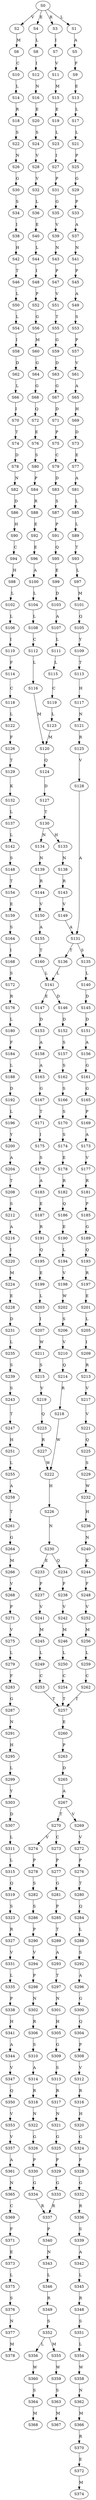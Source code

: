 strict digraph  {
	S0 -> S1 [ label = L ];
	S0 -> S2 [ label = V ];
	S0 -> S3 [ label = R ];
	S0 -> S4 [ label = E ];
	S1 -> S5 [ label = A ];
	S2 -> S6 [ label = M ];
	S3 -> S7 [ label = I ];
	S4 -> S8 [ label = L ];
	S5 -> S9 [ label = F ];
	S6 -> S10 [ label = C ];
	S7 -> S11 [ label = V ];
	S8 -> S12 [ label = I ];
	S9 -> S13 [ label = E ];
	S10 -> S14 [ label = L ];
	S11 -> S15 [ label = M ];
	S12 -> S16 [ label = N ];
	S13 -> S17 [ label = L ];
	S14 -> S18 [ label = R ];
	S15 -> S19 [ label = E ];
	S16 -> S20 [ label = E ];
	S17 -> S21 [ label = L ];
	S18 -> S22 [ label = S ];
	S19 -> S23 [ label = L ];
	S20 -> S24 [ label = S ];
	S21 -> S25 [ label = P ];
	S22 -> S26 [ label = N ];
	S23 -> S27 [ label = I ];
	S24 -> S28 [ label = V ];
	S25 -> S29 [ label = G ];
	S26 -> S30 [ label = G ];
	S27 -> S31 [ label = P ];
	S28 -> S32 [ label = V ];
	S29 -> S33 [ label = P ];
	S30 -> S34 [ label = S ];
	S31 -> S35 [ label = G ];
	S32 -> S36 [ label = L ];
	S33 -> S37 [ label = A ];
	S34 -> S38 [ label = I ];
	S35 -> S39 [ label = V ];
	S36 -> S40 [ label = E ];
	S37 -> S41 [ label = N ];
	S38 -> S42 [ label = H ];
	S39 -> S43 [ label = N ];
	S40 -> S44 [ label = L ];
	S41 -> S45 [ label = P ];
	S42 -> S46 [ label = T ];
	S43 -> S47 [ label = P ];
	S44 -> S48 [ label = I ];
	S45 -> S49 [ label = A ];
	S46 -> S50 [ label = L ];
	S47 -> S51 [ label = V ];
	S48 -> S52 [ label = P ];
	S49 -> S53 [ label = S ];
	S50 -> S54 [ label = L ];
	S51 -> S55 [ label = T ];
	S52 -> S56 [ label = G ];
	S53 -> S57 [ label = P ];
	S54 -> S58 [ label = I ];
	S55 -> S59 [ label = G ];
	S56 -> S60 [ label = M ];
	S57 -> S61 [ label = V ];
	S58 -> S62 [ label = D ];
	S59 -> S63 [ label = D ];
	S60 -> S64 [ label = G ];
	S61 -> S65 [ label = A ];
	S62 -> S66 [ label = L ];
	S63 -> S67 [ label = G ];
	S64 -> S68 [ label = G ];
	S65 -> S69 [ label = H ];
	S66 -> S70 [ label = I ];
	S67 -> S71 [ label = D ];
	S68 -> S72 [ label = Q ];
	S69 -> S73 [ label = D ];
	S70 -> S74 [ label = T ];
	S71 -> S75 [ label = P ];
	S72 -> S76 [ label = E ];
	S73 -> S77 [ label = E ];
	S74 -> S78 [ label = D ];
	S75 -> S79 [ label = C ];
	S76 -> S80 [ label = S ];
	S77 -> S81 [ label = A ];
	S78 -> S82 [ label = N ];
	S79 -> S83 [ label = D ];
	S80 -> S84 [ label = P ];
	S81 -> S85 [ label = L ];
	S82 -> S86 [ label = D ];
	S83 -> S87 [ label = S ];
	S84 -> S88 [ label = R ];
	S85 -> S89 [ label = L ];
	S86 -> S90 [ label = H ];
	S87 -> S91 [ label = P ];
	S88 -> S92 [ label = E ];
	S89 -> S93 [ label = T ];
	S90 -> S94 [ label = C ];
	S91 -> S95 [ label = Q ];
	S92 -> S96 [ label = E ];
	S93 -> S97 [ label = L ];
	S94 -> S98 [ label = H ];
	S95 -> S99 [ label = E ];
	S96 -> S100 [ label = A ];
	S97 -> S101 [ label = M ];
	S98 -> S102 [ label = L ];
	S99 -> S103 [ label = D ];
	S100 -> S104 [ label = L ];
	S101 -> S105 [ label = Q ];
	S102 -> S106 [ label = L ];
	S103 -> S107 [ label = A ];
	S104 -> S108 [ label = L ];
	S105 -> S109 [ label = Y ];
	S106 -> S110 [ label = I ];
	S107 -> S111 [ label = L ];
	S108 -> S112 [ label = C ];
	S109 -> S113 [ label = T ];
	S110 -> S114 [ label = F ];
	S111 -> S115 [ label = L ];
	S112 -> S116 [ label = L ];
	S113 -> S117 [ label = H ];
	S114 -> S118 [ label = C ];
	S115 -> S119 [ label = C ];
	S116 -> S120 [ label = M ];
	S117 -> S121 [ label = N ];
	S118 -> S122 [ label = L ];
	S119 -> S123 [ label = L ];
	S120 -> S124 [ label = Q ];
	S121 -> S125 [ label = R ];
	S122 -> S126 [ label = F ];
	S123 -> S120 [ label = M ];
	S124 -> S127 [ label = D ];
	S125 -> S128 [ label = V ];
	S126 -> S129 [ label = T ];
	S127 -> S130 [ label = T ];
	S128 -> S131 [ label = A ];
	S129 -> S132 [ label = K ];
	S130 -> S133 [ label = H ];
	S130 -> S134 [ label = N ];
	S131 -> S135 [ label = S ];
	S131 -> S136 [ label = T ];
	S132 -> S137 [ label = L ];
	S133 -> S138 [ label = N ];
	S134 -> S139 [ label = N ];
	S135 -> S140 [ label = L ];
	S136 -> S141 [ label = L ];
	S137 -> S142 [ label = L ];
	S138 -> S143 [ label = R ];
	S139 -> S144 [ label = R ];
	S140 -> S145 [ label = D ];
	S141 -> S146 [ label = D ];
	S141 -> S147 [ label = E ];
	S142 -> S148 [ label = S ];
	S143 -> S149 [ label = V ];
	S144 -> S150 [ label = V ];
	S145 -> S151 [ label = D ];
	S146 -> S152 [ label = D ];
	S147 -> S153 [ label = D ];
	S148 -> S154 [ label = T ];
	S149 -> S131 [ label = A ];
	S150 -> S155 [ label = A ];
	S151 -> S156 [ label = A ];
	S152 -> S157 [ label = S ];
	S153 -> S158 [ label = A ];
	S154 -> S159 [ label = E ];
	S155 -> S160 [ label = T ];
	S156 -> S161 [ label = G ];
	S157 -> S162 [ label = S ];
	S158 -> S163 [ label = A ];
	S159 -> S164 [ label = S ];
	S160 -> S141 [ label = L ];
	S161 -> S165 [ label = G ];
	S162 -> S166 [ label = S ];
	S163 -> S167 [ label = G ];
	S164 -> S168 [ label = I ];
	S165 -> S169 [ label = P ];
	S166 -> S170 [ label = S ];
	S167 -> S171 [ label = T ];
	S168 -> S172 [ label = S ];
	S169 -> S173 [ label = A ];
	S170 -> S174 [ label = S ];
	S171 -> S175 [ label = I ];
	S172 -> S176 [ label = R ];
	S173 -> S177 [ label = V ];
	S174 -> S178 [ label = E ];
	S175 -> S179 [ label = S ];
	S176 -> S180 [ label = L ];
	S177 -> S181 [ label = R ];
	S178 -> S182 [ label = R ];
	S179 -> S183 [ label = A ];
	S180 -> S184 [ label = F ];
	S181 -> S185 [ label = P ];
	S182 -> S186 [ label = Q ];
	S183 -> S187 [ label = E ];
	S184 -> S188 [ label = L ];
	S185 -> S189 [ label = G ];
	S186 -> S190 [ label = E ];
	S187 -> S191 [ label = R ];
	S188 -> S192 [ label = D ];
	S189 -> S193 [ label = Q ];
	S190 -> S194 [ label = L ];
	S191 -> S195 [ label = Q ];
	S192 -> S196 [ label = L ];
	S193 -> S197 [ label = R ];
	S194 -> S198 [ label = V ];
	S195 -> S199 [ label = E ];
	S196 -> S200 [ label = Y ];
	S197 -> S201 [ label = E ];
	S198 -> S202 [ label = W ];
	S199 -> S203 [ label = L ];
	S200 -> S204 [ label = A ];
	S201 -> S205 [ label = L ];
	S202 -> S206 [ label = S ];
	S203 -> S207 [ label = I ];
	S204 -> S208 [ label = T ];
	S205 -> S209 [ label = I ];
	S206 -> S210 [ label = V ];
	S207 -> S211 [ label = W ];
	S208 -> S212 [ label = S ];
	S209 -> S213 [ label = R ];
	S210 -> S214 [ label = Q ];
	S211 -> S215 [ label = S ];
	S212 -> S216 [ label = A ];
	S213 -> S217 [ label = V ];
	S214 -> S218 [ label = R ];
	S215 -> S219 [ label = V ];
	S216 -> S220 [ label = I ];
	S217 -> S221 [ label = V ];
	S218 -> S222 [ label = W ];
	S219 -> S223 [ label = Q ];
	S220 -> S224 [ label = M ];
	S221 -> S225 [ label = Q ];
	S222 -> S226 [ label = H ];
	S223 -> S227 [ label = R ];
	S224 -> S228 [ label = E ];
	S225 -> S229 [ label = S ];
	S226 -> S230 [ label = N ];
	S227 -> S222 [ label = W ];
	S228 -> S231 [ label = D ];
	S229 -> S232 [ label = W ];
	S230 -> S233 [ label = E ];
	S230 -> S234 [ label = Q ];
	S231 -> S235 [ label = L ];
	S232 -> S236 [ label = H ];
	S233 -> S237 [ label = F ];
	S234 -> S238 [ label = F ];
	S235 -> S239 [ label = S ];
	S236 -> S240 [ label = N ];
	S237 -> S241 [ label = V ];
	S238 -> S242 [ label = V ];
	S239 -> S243 [ label = S ];
	S240 -> S244 [ label = K ];
	S241 -> S245 [ label = M ];
	S242 -> S246 [ label = M ];
	S243 -> S247 [ label = T ];
	S244 -> S248 [ label = F ];
	S245 -> S249 [ label = L ];
	S246 -> S250 [ label = L ];
	S247 -> S251 [ label = H ];
	S248 -> S252 [ label = V ];
	S249 -> S253 [ label = C ];
	S250 -> S254 [ label = C ];
	S251 -> S255 [ label = L ];
	S252 -> S256 [ label = M ];
	S253 -> S257 [ label = T ];
	S254 -> S257 [ label = T ];
	S255 -> S258 [ label = A ];
	S256 -> S259 [ label = L ];
	S257 -> S260 [ label = E ];
	S258 -> S261 [ label = T ];
	S259 -> S262 [ label = C ];
	S260 -> S263 [ label = P ];
	S261 -> S264 [ label = G ];
	S262 -> S257 [ label = T ];
	S263 -> S265 [ label = D ];
	S264 -> S266 [ label = M ];
	S265 -> S267 [ label = A ];
	S266 -> S268 [ label = V ];
	S267 -> S269 [ label = V ];
	S267 -> S270 [ label = T ];
	S268 -> S271 [ label = P ];
	S269 -> S272 [ label = V ];
	S270 -> S273 [ label = C ];
	S270 -> S274 [ label = V ];
	S271 -> S275 [ label = V ];
	S272 -> S276 [ label = P ];
	S273 -> S277 [ label = P ];
	S274 -> S278 [ label = P ];
	S275 -> S279 [ label = L ];
	S276 -> S280 [ label = T ];
	S277 -> S281 [ label = G ];
	S278 -> S282 [ label = S ];
	S279 -> S283 [ label = F ];
	S280 -> S284 [ label = Q ];
	S281 -> S285 [ label = P ];
	S282 -> S286 [ label = S ];
	S283 -> S287 [ label = G ];
	S284 -> S288 [ label = L ];
	S285 -> S289 [ label = T ];
	S286 -> S290 [ label = P ];
	S287 -> S291 [ label = N ];
	S288 -> S292 [ label = S ];
	S289 -> S293 [ label = A ];
	S290 -> S294 [ label = V ];
	S291 -> S295 [ label = H ];
	S292 -> S296 [ label = A ];
	S293 -> S297 [ label = T ];
	S294 -> S298 [ label = P ];
	S295 -> S299 [ label = L ];
	S296 -> S300 [ label = G ];
	S297 -> S301 [ label = N ];
	S298 -> S302 [ label = N ];
	S299 -> S303 [ label = Y ];
	S300 -> S304 [ label = Q ];
	S301 -> S305 [ label = H ];
	S302 -> S306 [ label = R ];
	S303 -> S307 [ label = D ];
	S304 -> S308 [ label = P ];
	S305 -> S309 [ label = G ];
	S306 -> S310 [ label = S ];
	S307 -> S311 [ label = L ];
	S308 -> S312 [ label = V ];
	S309 -> S313 [ label = S ];
	S310 -> S314 [ label = A ];
	S311 -> S315 [ label = L ];
	S312 -> S316 [ label = R ];
	S313 -> S317 [ label = R ];
	S314 -> S318 [ label = R ];
	S315 -> S319 [ label = Q ];
	S316 -> S320 [ label = H ];
	S317 -> S321 [ label = N ];
	S318 -> S322 [ label = N ];
	S319 -> S323 [ label = S ];
	S320 -> S324 [ label = G ];
	S321 -> S325 [ label = G ];
	S322 -> S326 [ label = G ];
	S323 -> S327 [ label = R ];
	S324 -> S328 [ label = P ];
	S325 -> S329 [ label = P ];
	S326 -> S330 [ label = P ];
	S327 -> S331 [ label = V ];
	S328 -> S332 [ label = G ];
	S329 -> S333 [ label = G ];
	S330 -> S334 [ label = G ];
	S331 -> S335 [ label = L ];
	S332 -> S336 [ label = R ];
	S333 -> S337 [ label = R ];
	S334 -> S337 [ label = R ];
	S335 -> S338 [ label = P ];
	S336 -> S339 [ label = S ];
	S337 -> S340 [ label = P ];
	S338 -> S341 [ label = H ];
	S339 -> S342 [ label = A ];
	S340 -> S343 [ label = N ];
	S341 -> S344 [ label = A ];
	S342 -> S345 [ label = L ];
	S343 -> S346 [ label = L ];
	S344 -> S347 [ label = V ];
	S345 -> S348 [ label = R ];
	S346 -> S349 [ label = R ];
	S347 -> S350 [ label = Q ];
	S348 -> S351 [ label = S ];
	S349 -> S352 [ label = S ];
	S350 -> S353 [ label = V ];
	S351 -> S354 [ label = L ];
	S352 -> S355 [ label = M ];
	S352 -> S356 [ label = L ];
	S353 -> S357 [ label = V ];
	S354 -> S358 [ label = W ];
	S355 -> S359 [ label = W ];
	S356 -> S360 [ label = W ];
	S357 -> S361 [ label = A ];
	S358 -> S362 [ label = N ];
	S359 -> S363 [ label = S ];
	S360 -> S364 [ label = S ];
	S361 -> S365 [ label = N ];
	S362 -> S366 [ label = M ];
	S363 -> S367 [ label = M ];
	S364 -> S368 [ label = M ];
	S365 -> S369 [ label = C ];
	S366 -> S370 [ label = R ];
	S369 -> S371 [ label = F ];
	S370 -> S372 [ label = E ];
	S371 -> S373 [ label = E ];
	S372 -> S374 [ label = M ];
	S373 -> S375 [ label = L ];
	S375 -> S376 [ label = S ];
	S376 -> S377 [ label = N ];
	S377 -> S378 [ label = M ];
}
